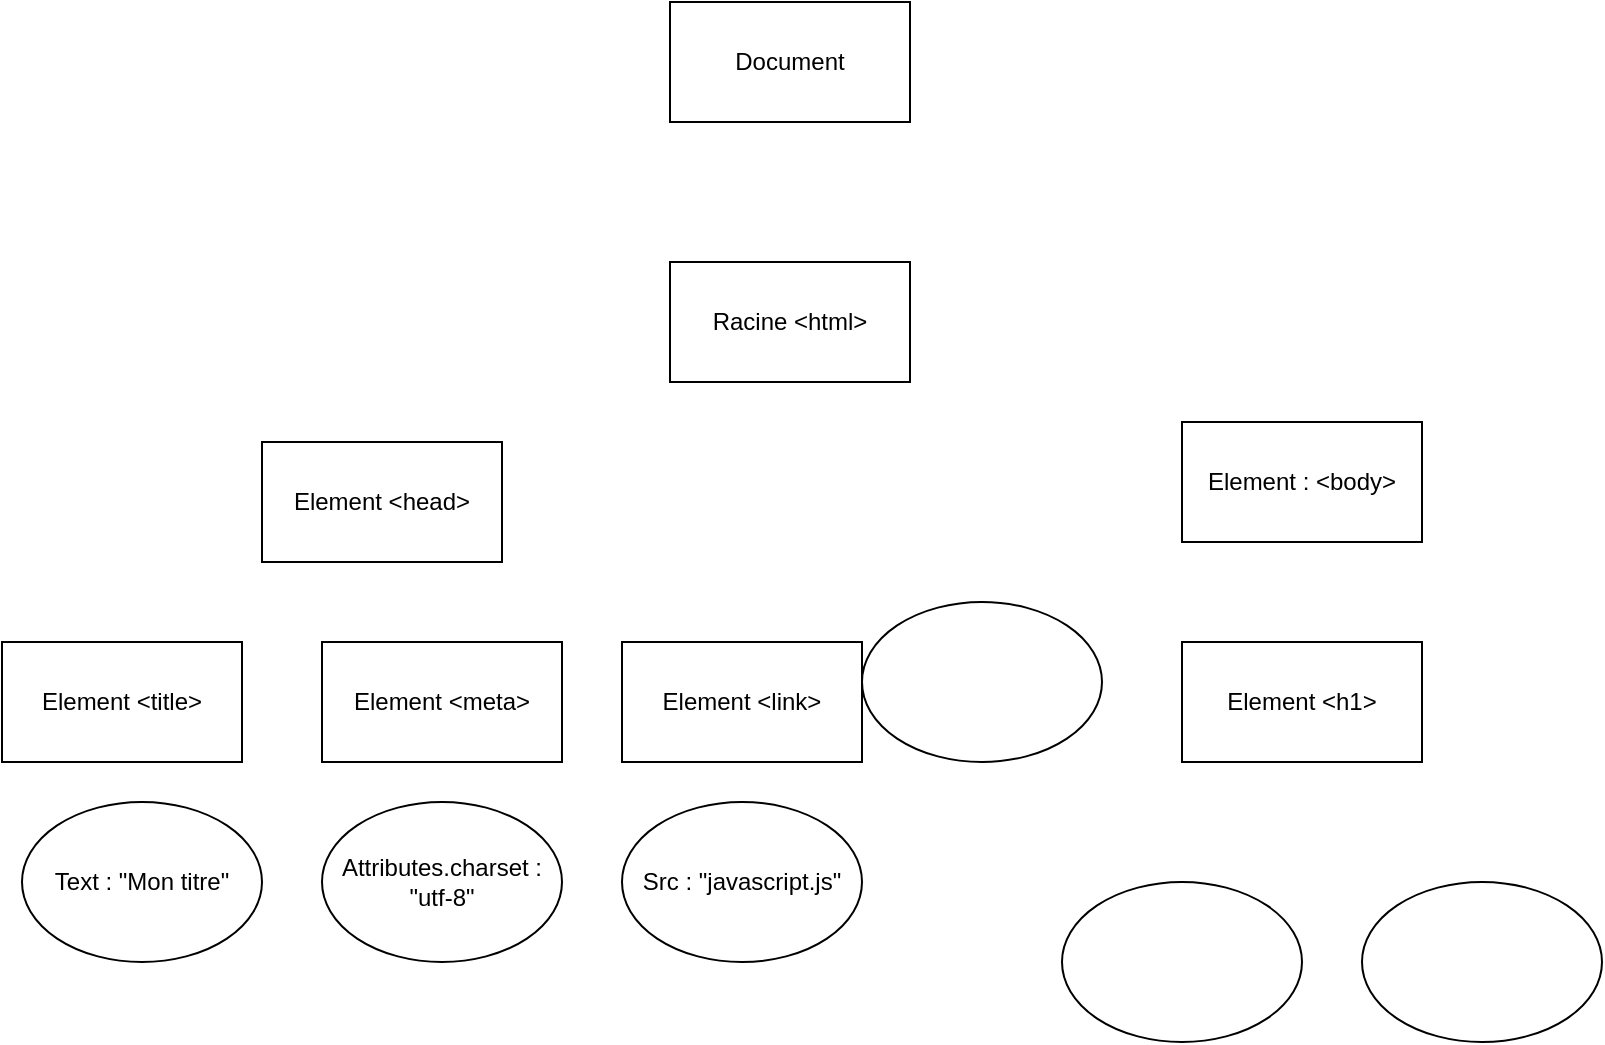 <mxfile version="13.0.1"><diagram id="yFKXnHXgz4jbQTwxcUxE" name="Page-1"><mxGraphModel dx="1578" dy="724" grid="1" gridSize="10" guides="1" tooltips="1" connect="1" arrows="1" fold="1" page="1" pageScale="1" pageWidth="827" pageHeight="1169" math="0" shadow="0"><root><mxCell id="0"/><mxCell id="1" parent="0"/><mxCell id="bS26qPbOsR0YN2x64UhF-1" value="Document" style="rounded=0;whiteSpace=wrap;html=1;" vertex="1" parent="1"><mxGeometry x="354" y="30" width="120" height="60" as="geometry"/></mxCell><mxCell id="bS26qPbOsR0YN2x64UhF-2" value="Racine &amp;lt;html&amp;gt;" style="rounded=0;whiteSpace=wrap;html=1;" vertex="1" parent="1"><mxGeometry x="354" y="160" width="120" height="60" as="geometry"/></mxCell><mxCell id="bS26qPbOsR0YN2x64UhF-3" value="Element &amp;lt;head&amp;gt;" style="rounded=0;whiteSpace=wrap;html=1;" vertex="1" parent="1"><mxGeometry x="150" y="250" width="120" height="60" as="geometry"/></mxCell><mxCell id="bS26qPbOsR0YN2x64UhF-4" value="Element &amp;lt;title&amp;gt;" style="rounded=0;whiteSpace=wrap;html=1;" vertex="1" parent="1"><mxGeometry x="20" y="350" width="120" height="60" as="geometry"/></mxCell><mxCell id="bS26qPbOsR0YN2x64UhF-6" value="Text : &quot;Mon titre&quot;" style="ellipse;whiteSpace=wrap;html=1;" vertex="1" parent="1"><mxGeometry x="30" y="430" width="120" height="80" as="geometry"/></mxCell><mxCell id="bS26qPbOsR0YN2x64UhF-7" value="Element &amp;lt;meta&amp;gt;" style="rounded=0;whiteSpace=wrap;html=1;" vertex="1" parent="1"><mxGeometry x="180" y="350" width="120" height="60" as="geometry"/></mxCell><mxCell id="bS26qPbOsR0YN2x64UhF-8" value="Attributes.charset : &quot;utf-8&quot; " style="ellipse;whiteSpace=wrap;html=1;" vertex="1" parent="1"><mxGeometry x="180" y="430" width="120" height="80" as="geometry"/></mxCell><mxCell id="bS26qPbOsR0YN2x64UhF-9" value="Element &amp;lt;link&amp;gt;" style="rounded=0;whiteSpace=wrap;html=1;" vertex="1" parent="1"><mxGeometry x="330" y="350" width="120" height="60" as="geometry"/></mxCell><mxCell id="bS26qPbOsR0YN2x64UhF-10" value="Src : &quot;javascript.js&quot;" style="ellipse;whiteSpace=wrap;html=1;" vertex="1" parent="1"><mxGeometry x="330" y="430" width="120" height="80" as="geometry"/></mxCell><mxCell id="bS26qPbOsR0YN2x64UhF-11" value="Element : &amp;lt;body&amp;gt;" style="rounded=0;whiteSpace=wrap;html=1;" vertex="1" parent="1"><mxGeometry x="610" y="240" width="120" height="60" as="geometry"/></mxCell><mxCell id="bS26qPbOsR0YN2x64UhF-12" value="Element &amp;lt;h1&amp;gt;" style="rounded=0;whiteSpace=wrap;html=1;" vertex="1" parent="1"><mxGeometry x="610" y="350" width="120" height="60" as="geometry"/></mxCell><mxCell id="bS26qPbOsR0YN2x64UhF-13" value="" style="ellipse;whiteSpace=wrap;html=1;" vertex="1" parent="1"><mxGeometry x="450" y="330" width="120" height="80" as="geometry"/></mxCell><mxCell id="bS26qPbOsR0YN2x64UhF-14" value="" style="ellipse;whiteSpace=wrap;html=1;" vertex="1" parent="1"><mxGeometry x="550" y="470" width="120" height="80" as="geometry"/></mxCell><mxCell id="bS26qPbOsR0YN2x64UhF-15" value="" style="ellipse;whiteSpace=wrap;html=1;" vertex="1" parent="1"><mxGeometry x="700" y="470" width="120" height="80" as="geometry"/></mxCell></root></mxGraphModel></diagram></mxfile>